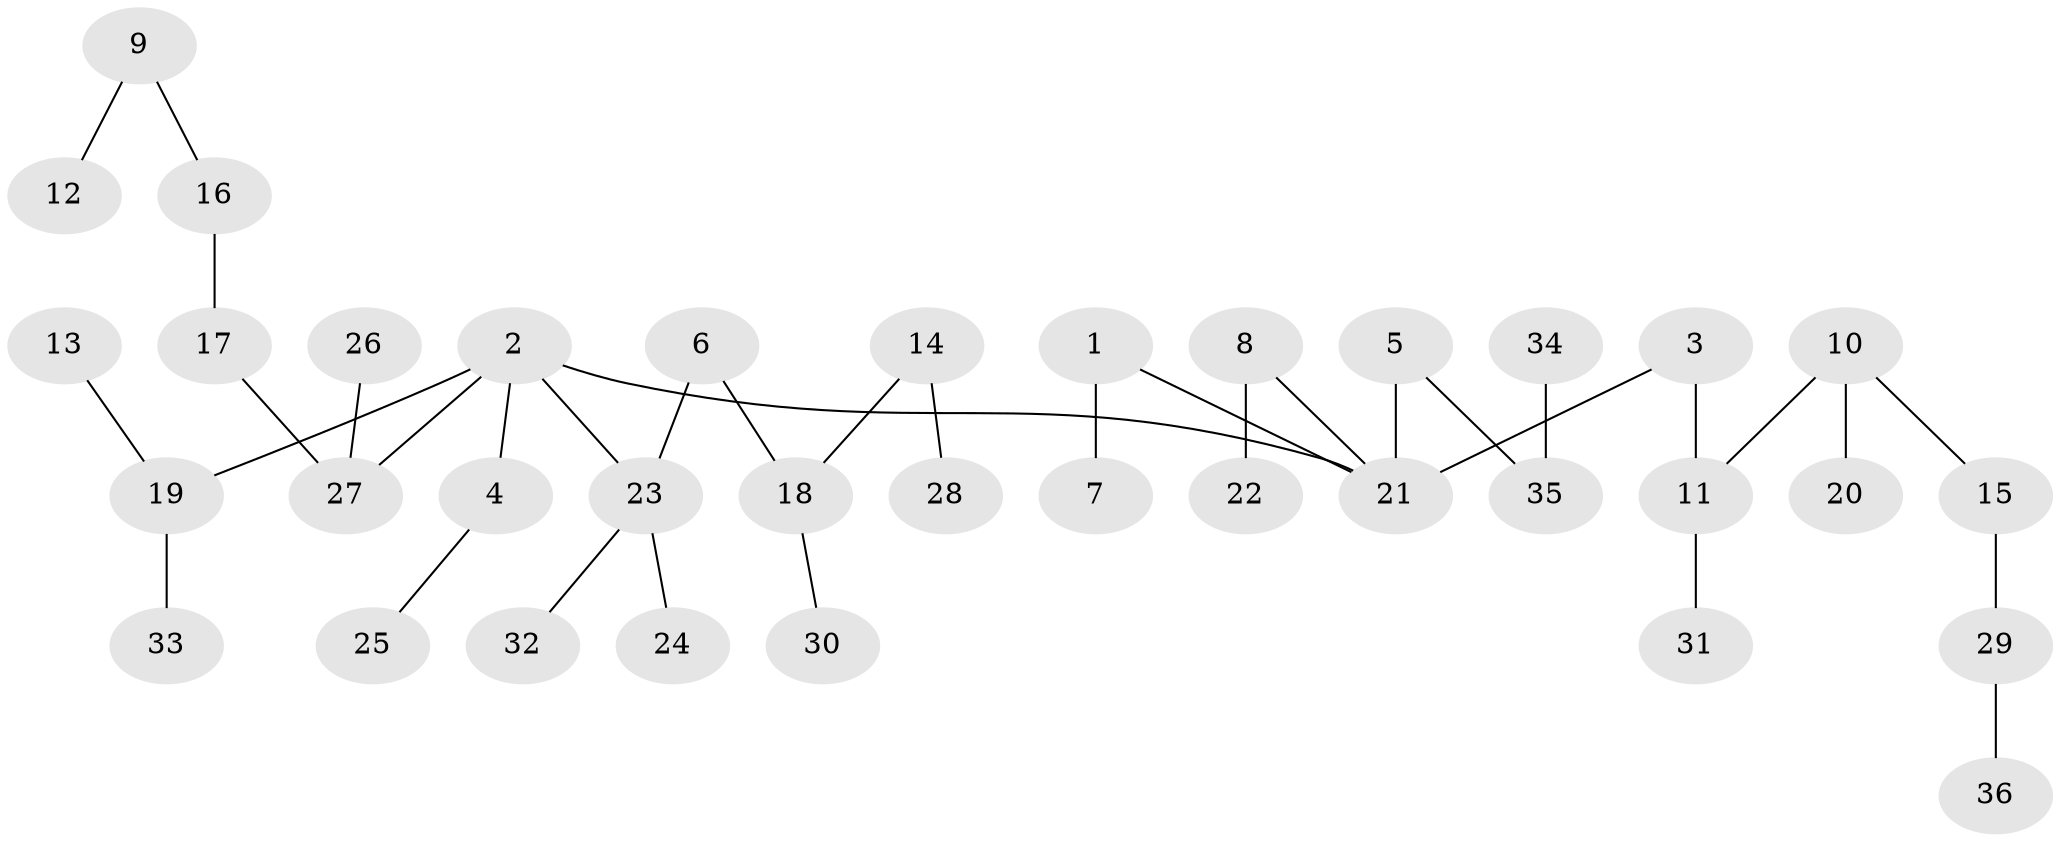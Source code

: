 // original degree distribution, {7: 0.013888888888888888, 5: 0.027777777777777776, 2: 0.4027777777777778, 3: 0.16666666666666666, 4: 0.013888888888888888, 1: 0.375}
// Generated by graph-tools (version 1.1) at 2025/02/03/09/25 03:02:28]
// undirected, 36 vertices, 35 edges
graph export_dot {
graph [start="1"]
  node [color=gray90,style=filled];
  1;
  2;
  3;
  4;
  5;
  6;
  7;
  8;
  9;
  10;
  11;
  12;
  13;
  14;
  15;
  16;
  17;
  18;
  19;
  20;
  21;
  22;
  23;
  24;
  25;
  26;
  27;
  28;
  29;
  30;
  31;
  32;
  33;
  34;
  35;
  36;
  1 -- 7 [weight=1.0];
  1 -- 21 [weight=1.0];
  2 -- 4 [weight=1.0];
  2 -- 19 [weight=1.0];
  2 -- 21 [weight=1.0];
  2 -- 23 [weight=1.0];
  2 -- 27 [weight=1.0];
  3 -- 11 [weight=1.0];
  3 -- 21 [weight=1.0];
  4 -- 25 [weight=1.0];
  5 -- 21 [weight=1.0];
  5 -- 35 [weight=1.0];
  6 -- 18 [weight=1.0];
  6 -- 23 [weight=1.0];
  8 -- 21 [weight=1.0];
  8 -- 22 [weight=1.0];
  9 -- 12 [weight=1.0];
  9 -- 16 [weight=1.0];
  10 -- 11 [weight=1.0];
  10 -- 15 [weight=1.0];
  10 -- 20 [weight=1.0];
  11 -- 31 [weight=1.0];
  13 -- 19 [weight=1.0];
  14 -- 18 [weight=1.0];
  14 -- 28 [weight=1.0];
  15 -- 29 [weight=1.0];
  16 -- 17 [weight=1.0];
  17 -- 27 [weight=1.0];
  18 -- 30 [weight=1.0];
  19 -- 33 [weight=1.0];
  23 -- 24 [weight=1.0];
  23 -- 32 [weight=1.0];
  26 -- 27 [weight=1.0];
  29 -- 36 [weight=1.0];
  34 -- 35 [weight=1.0];
}
